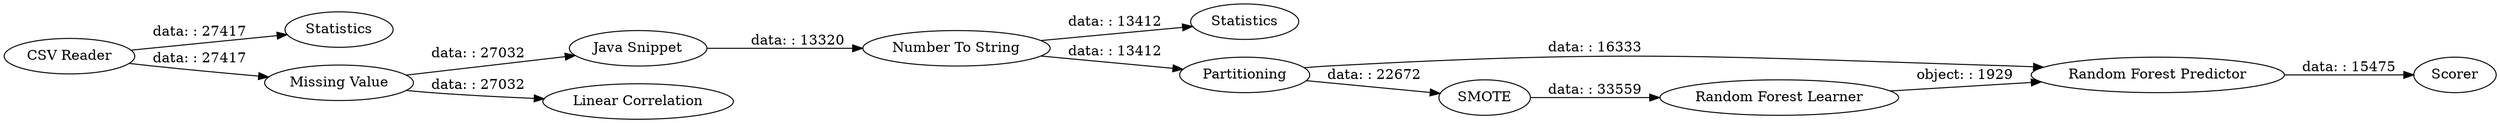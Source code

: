 digraph {
	"-5595633796540980016_19" [label=Statistics]
	"-5595633796540980016_22" [label=Scorer]
	"-5595633796540980016_18" [label=Statistics]
	"-5595633796540980016_20" [label="Number To String"]
	"-5595633796540980016_4" [label="Java Snippet"]
	"-5595633796540980016_15" [label="CSV Reader"]
	"-5595633796540980016_16" [label="Random Forest Learner"]
	"-5595633796540980016_17" [label="Random Forest Predictor"]
	"-5595633796540980016_21" [label="Linear Correlation"]
	"-5595633796540980016_3" [label="Missing Value"]
	"-5595633796540980016_9" [label=Partitioning]
	"-5595633796540980016_5" [label=SMOTE]
	"-5595633796540980016_20" -> "-5595633796540980016_18" [label="data: : 13412"]
	"-5595633796540980016_3" -> "-5595633796540980016_4" [label="data: : 27032"]
	"-5595633796540980016_17" -> "-5595633796540980016_22" [label="data: : 15475"]
	"-5595633796540980016_5" -> "-5595633796540980016_16" [label="data: : 33559"]
	"-5595633796540980016_16" -> "-5595633796540980016_17" [label="object: : 1929"]
	"-5595633796540980016_20" -> "-5595633796540980016_9" [label="data: : 13412"]
	"-5595633796540980016_9" -> "-5595633796540980016_17" [label="data: : 16333"]
	"-5595633796540980016_15" -> "-5595633796540980016_3" [label="data: : 27417"]
	"-5595633796540980016_3" -> "-5595633796540980016_21" [label="data: : 27032"]
	"-5595633796540980016_4" -> "-5595633796540980016_20" [label="data: : 13320"]
	"-5595633796540980016_9" -> "-5595633796540980016_5" [label="data: : 22672"]
	"-5595633796540980016_15" -> "-5595633796540980016_19" [label="data: : 27417"]
	rankdir=LR
}
